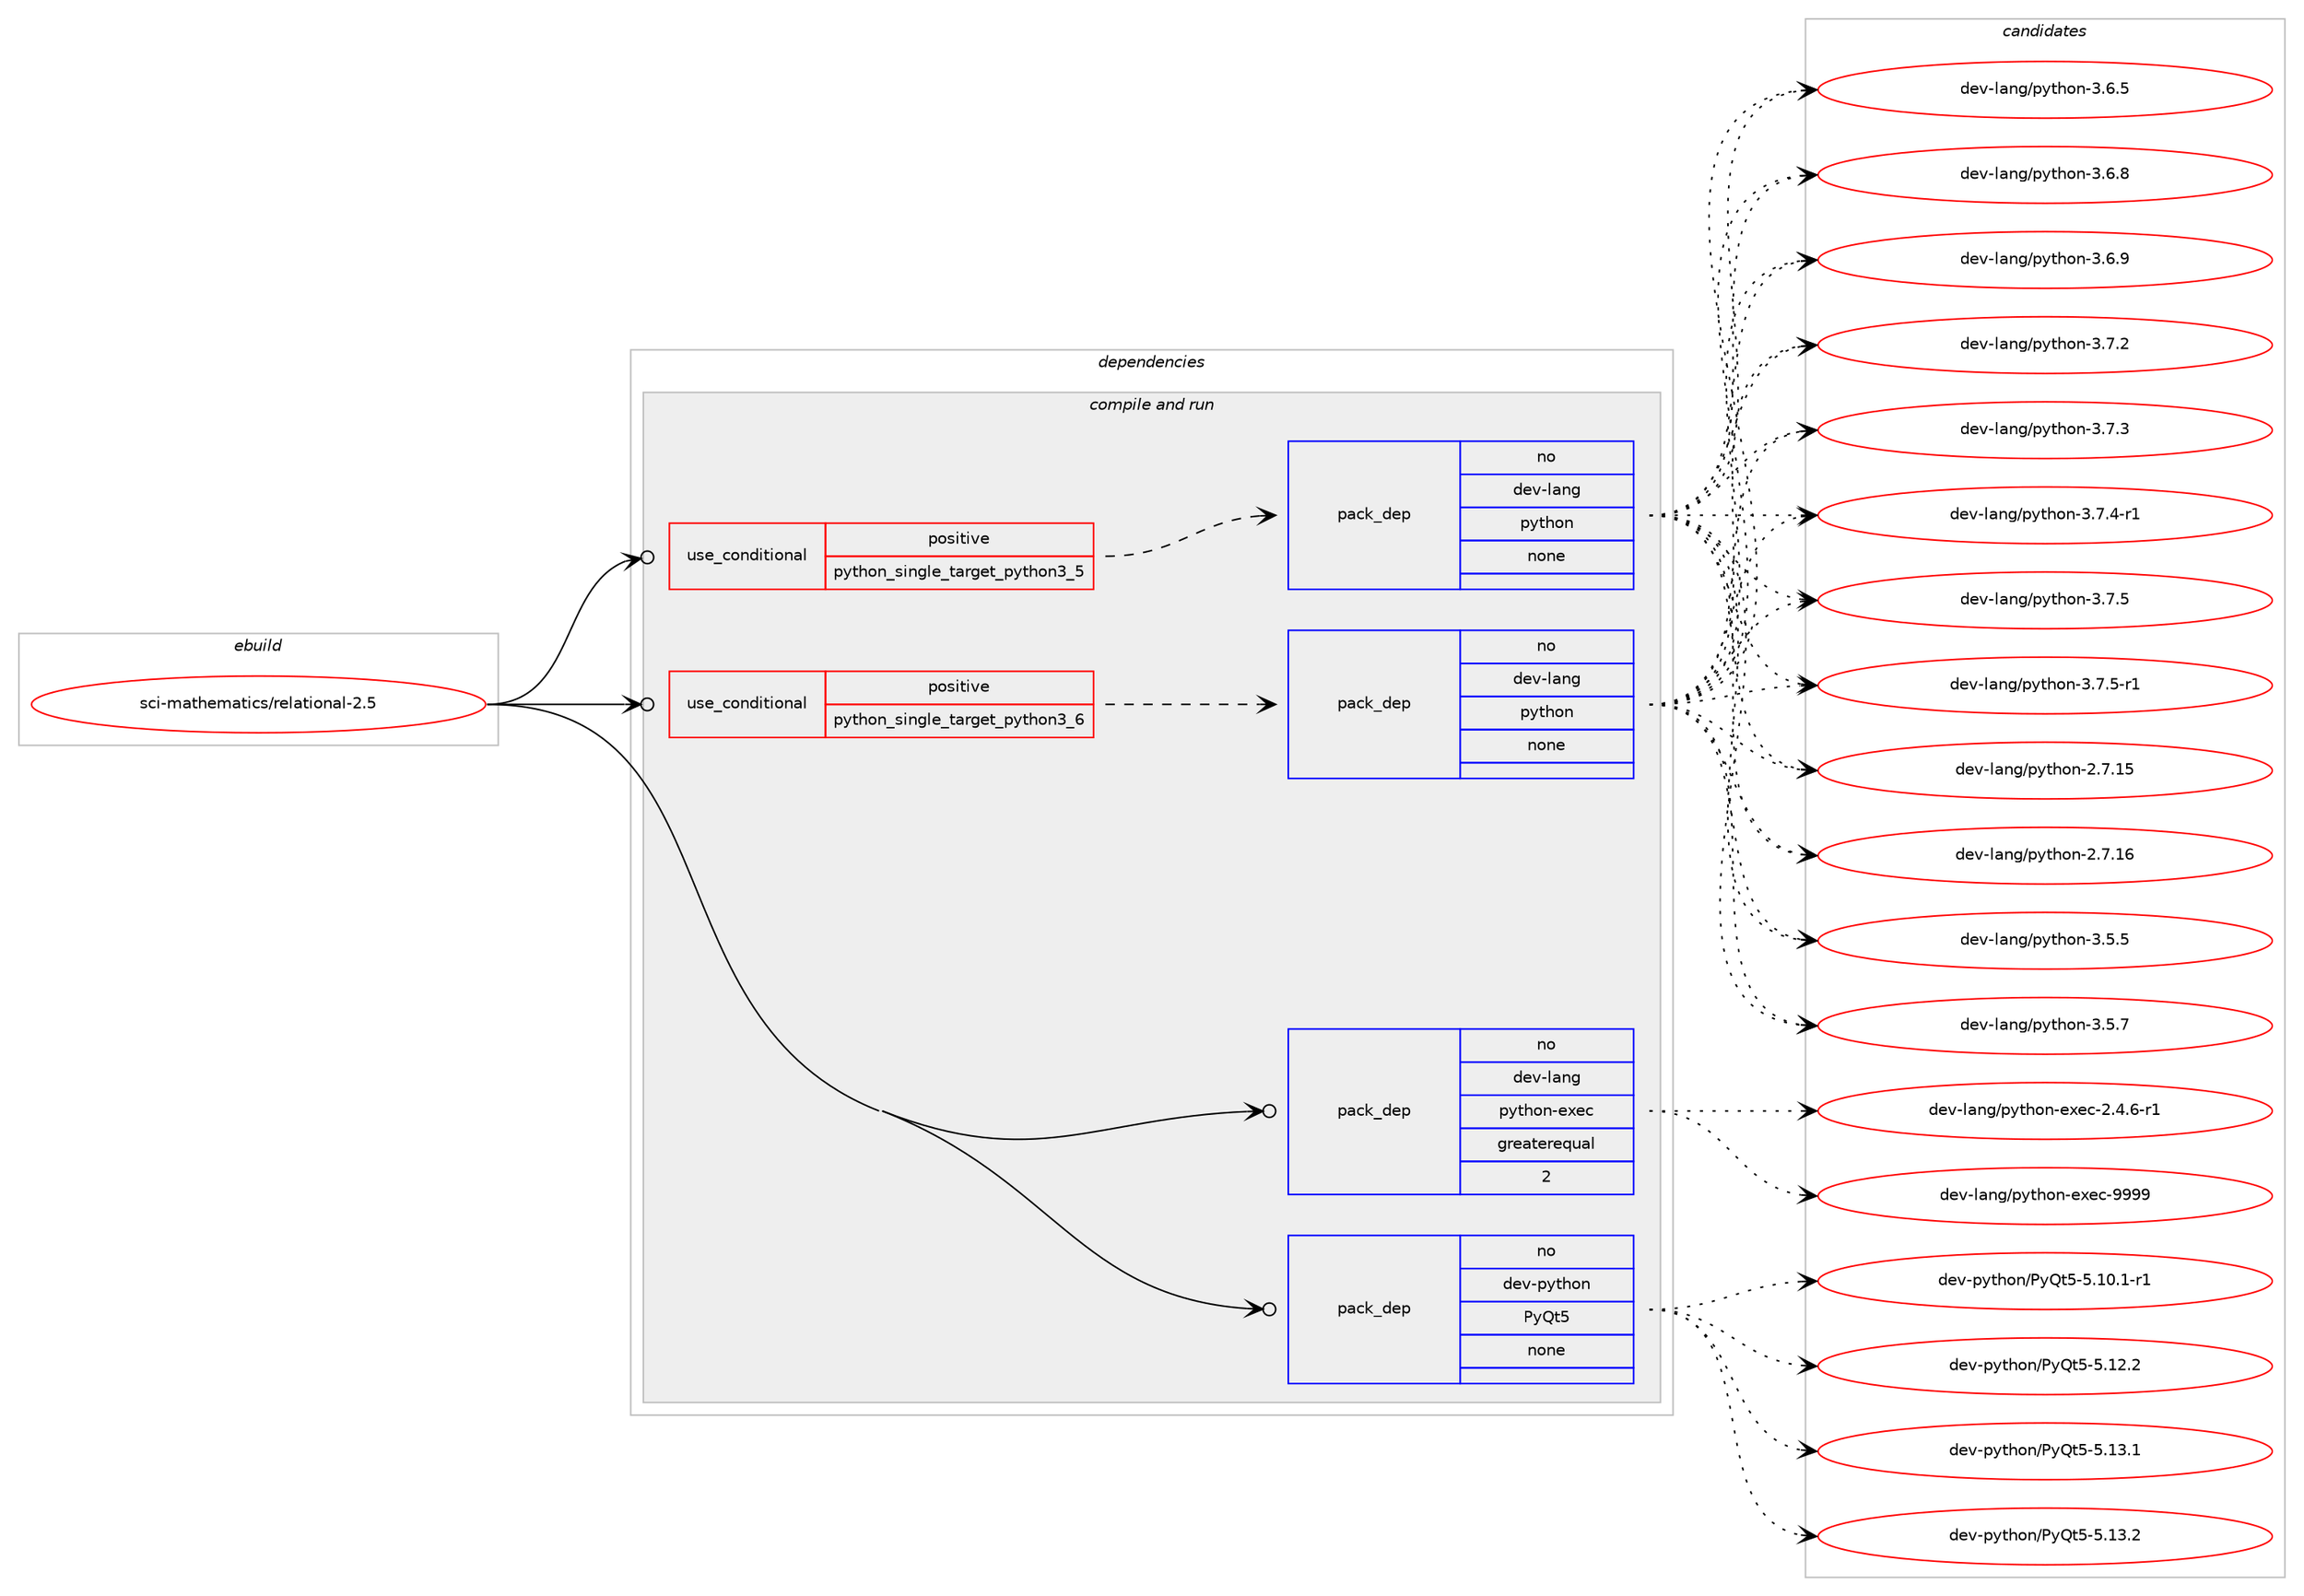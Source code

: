 digraph prolog {

# *************
# Graph options
# *************

newrank=true;
concentrate=true;
compound=true;
graph [rankdir=LR,fontname=Helvetica,fontsize=10,ranksep=1.5];#, ranksep=2.5, nodesep=0.2];
edge  [arrowhead=vee];
node  [fontname=Helvetica,fontsize=10];

# **********
# The ebuild
# **********

subgraph cluster_leftcol {
color=gray;
rank=same;
label=<<i>ebuild</i>>;
id [label="sci-mathematics/relational-2.5", color=red, width=4, href="../sci-mathematics/relational-2.5.svg"];
}

# ****************
# The dependencies
# ****************

subgraph cluster_midcol {
color=gray;
label=<<i>dependencies</i>>;
subgraph cluster_compile {
fillcolor="#eeeeee";
style=filled;
label=<<i>compile</i>>;
}
subgraph cluster_compileandrun {
fillcolor="#eeeeee";
style=filled;
label=<<i>compile and run</i>>;
subgraph cond209357 {
dependency862210 [label=<<TABLE BORDER="0" CELLBORDER="1" CELLSPACING="0" CELLPADDING="4"><TR><TD ROWSPAN="3" CELLPADDING="10">use_conditional</TD></TR><TR><TD>positive</TD></TR><TR><TD>python_single_target_python3_5</TD></TR></TABLE>>, shape=none, color=red];
subgraph pack637613 {
dependency862211 [label=<<TABLE BORDER="0" CELLBORDER="1" CELLSPACING="0" CELLPADDING="4" WIDTH="220"><TR><TD ROWSPAN="6" CELLPADDING="30">pack_dep</TD></TR><TR><TD WIDTH="110">no</TD></TR><TR><TD>dev-lang</TD></TR><TR><TD>python</TD></TR><TR><TD>none</TD></TR><TR><TD></TD></TR></TABLE>>, shape=none, color=blue];
}
dependency862210:e -> dependency862211:w [weight=20,style="dashed",arrowhead="vee"];
}
id:e -> dependency862210:w [weight=20,style="solid",arrowhead="odotvee"];
subgraph cond209358 {
dependency862212 [label=<<TABLE BORDER="0" CELLBORDER="1" CELLSPACING="0" CELLPADDING="4"><TR><TD ROWSPAN="3" CELLPADDING="10">use_conditional</TD></TR><TR><TD>positive</TD></TR><TR><TD>python_single_target_python3_6</TD></TR></TABLE>>, shape=none, color=red];
subgraph pack637614 {
dependency862213 [label=<<TABLE BORDER="0" CELLBORDER="1" CELLSPACING="0" CELLPADDING="4" WIDTH="220"><TR><TD ROWSPAN="6" CELLPADDING="30">pack_dep</TD></TR><TR><TD WIDTH="110">no</TD></TR><TR><TD>dev-lang</TD></TR><TR><TD>python</TD></TR><TR><TD>none</TD></TR><TR><TD></TD></TR></TABLE>>, shape=none, color=blue];
}
dependency862212:e -> dependency862213:w [weight=20,style="dashed",arrowhead="vee"];
}
id:e -> dependency862212:w [weight=20,style="solid",arrowhead="odotvee"];
subgraph pack637615 {
dependency862214 [label=<<TABLE BORDER="0" CELLBORDER="1" CELLSPACING="0" CELLPADDING="4" WIDTH="220"><TR><TD ROWSPAN="6" CELLPADDING="30">pack_dep</TD></TR><TR><TD WIDTH="110">no</TD></TR><TR><TD>dev-lang</TD></TR><TR><TD>python-exec</TD></TR><TR><TD>greaterequal</TD></TR><TR><TD>2</TD></TR></TABLE>>, shape=none, color=blue];
}
id:e -> dependency862214:w [weight=20,style="solid",arrowhead="odotvee"];
subgraph pack637616 {
dependency862215 [label=<<TABLE BORDER="0" CELLBORDER="1" CELLSPACING="0" CELLPADDING="4" WIDTH="220"><TR><TD ROWSPAN="6" CELLPADDING="30">pack_dep</TD></TR><TR><TD WIDTH="110">no</TD></TR><TR><TD>dev-python</TD></TR><TR><TD>PyQt5</TD></TR><TR><TD>none</TD></TR><TR><TD></TD></TR></TABLE>>, shape=none, color=blue];
}
id:e -> dependency862215:w [weight=20,style="solid",arrowhead="odotvee"];
}
subgraph cluster_run {
fillcolor="#eeeeee";
style=filled;
label=<<i>run</i>>;
}
}

# **************
# The candidates
# **************

subgraph cluster_choices {
rank=same;
color=gray;
label=<<i>candidates</i>>;

subgraph choice637613 {
color=black;
nodesep=1;
choice10010111845108971101034711212111610411111045504655464953 [label="dev-lang/python-2.7.15", color=red, width=4,href="../dev-lang/python-2.7.15.svg"];
choice10010111845108971101034711212111610411111045504655464954 [label="dev-lang/python-2.7.16", color=red, width=4,href="../dev-lang/python-2.7.16.svg"];
choice100101118451089711010347112121116104111110455146534653 [label="dev-lang/python-3.5.5", color=red, width=4,href="../dev-lang/python-3.5.5.svg"];
choice100101118451089711010347112121116104111110455146534655 [label="dev-lang/python-3.5.7", color=red, width=4,href="../dev-lang/python-3.5.7.svg"];
choice100101118451089711010347112121116104111110455146544653 [label="dev-lang/python-3.6.5", color=red, width=4,href="../dev-lang/python-3.6.5.svg"];
choice100101118451089711010347112121116104111110455146544656 [label="dev-lang/python-3.6.8", color=red, width=4,href="../dev-lang/python-3.6.8.svg"];
choice100101118451089711010347112121116104111110455146544657 [label="dev-lang/python-3.6.9", color=red, width=4,href="../dev-lang/python-3.6.9.svg"];
choice100101118451089711010347112121116104111110455146554650 [label="dev-lang/python-3.7.2", color=red, width=4,href="../dev-lang/python-3.7.2.svg"];
choice100101118451089711010347112121116104111110455146554651 [label="dev-lang/python-3.7.3", color=red, width=4,href="../dev-lang/python-3.7.3.svg"];
choice1001011184510897110103471121211161041111104551465546524511449 [label="dev-lang/python-3.7.4-r1", color=red, width=4,href="../dev-lang/python-3.7.4-r1.svg"];
choice100101118451089711010347112121116104111110455146554653 [label="dev-lang/python-3.7.5", color=red, width=4,href="../dev-lang/python-3.7.5.svg"];
choice1001011184510897110103471121211161041111104551465546534511449 [label="dev-lang/python-3.7.5-r1", color=red, width=4,href="../dev-lang/python-3.7.5-r1.svg"];
dependency862211:e -> choice10010111845108971101034711212111610411111045504655464953:w [style=dotted,weight="100"];
dependency862211:e -> choice10010111845108971101034711212111610411111045504655464954:w [style=dotted,weight="100"];
dependency862211:e -> choice100101118451089711010347112121116104111110455146534653:w [style=dotted,weight="100"];
dependency862211:e -> choice100101118451089711010347112121116104111110455146534655:w [style=dotted,weight="100"];
dependency862211:e -> choice100101118451089711010347112121116104111110455146544653:w [style=dotted,weight="100"];
dependency862211:e -> choice100101118451089711010347112121116104111110455146544656:w [style=dotted,weight="100"];
dependency862211:e -> choice100101118451089711010347112121116104111110455146544657:w [style=dotted,weight="100"];
dependency862211:e -> choice100101118451089711010347112121116104111110455146554650:w [style=dotted,weight="100"];
dependency862211:e -> choice100101118451089711010347112121116104111110455146554651:w [style=dotted,weight="100"];
dependency862211:e -> choice1001011184510897110103471121211161041111104551465546524511449:w [style=dotted,weight="100"];
dependency862211:e -> choice100101118451089711010347112121116104111110455146554653:w [style=dotted,weight="100"];
dependency862211:e -> choice1001011184510897110103471121211161041111104551465546534511449:w [style=dotted,weight="100"];
}
subgraph choice637614 {
color=black;
nodesep=1;
choice10010111845108971101034711212111610411111045504655464953 [label="dev-lang/python-2.7.15", color=red, width=4,href="../dev-lang/python-2.7.15.svg"];
choice10010111845108971101034711212111610411111045504655464954 [label="dev-lang/python-2.7.16", color=red, width=4,href="../dev-lang/python-2.7.16.svg"];
choice100101118451089711010347112121116104111110455146534653 [label="dev-lang/python-3.5.5", color=red, width=4,href="../dev-lang/python-3.5.5.svg"];
choice100101118451089711010347112121116104111110455146534655 [label="dev-lang/python-3.5.7", color=red, width=4,href="../dev-lang/python-3.5.7.svg"];
choice100101118451089711010347112121116104111110455146544653 [label="dev-lang/python-3.6.5", color=red, width=4,href="../dev-lang/python-3.6.5.svg"];
choice100101118451089711010347112121116104111110455146544656 [label="dev-lang/python-3.6.8", color=red, width=4,href="../dev-lang/python-3.6.8.svg"];
choice100101118451089711010347112121116104111110455146544657 [label="dev-lang/python-3.6.9", color=red, width=4,href="../dev-lang/python-3.6.9.svg"];
choice100101118451089711010347112121116104111110455146554650 [label="dev-lang/python-3.7.2", color=red, width=4,href="../dev-lang/python-3.7.2.svg"];
choice100101118451089711010347112121116104111110455146554651 [label="dev-lang/python-3.7.3", color=red, width=4,href="../dev-lang/python-3.7.3.svg"];
choice1001011184510897110103471121211161041111104551465546524511449 [label="dev-lang/python-3.7.4-r1", color=red, width=4,href="../dev-lang/python-3.7.4-r1.svg"];
choice100101118451089711010347112121116104111110455146554653 [label="dev-lang/python-3.7.5", color=red, width=4,href="../dev-lang/python-3.7.5.svg"];
choice1001011184510897110103471121211161041111104551465546534511449 [label="dev-lang/python-3.7.5-r1", color=red, width=4,href="../dev-lang/python-3.7.5-r1.svg"];
dependency862213:e -> choice10010111845108971101034711212111610411111045504655464953:w [style=dotted,weight="100"];
dependency862213:e -> choice10010111845108971101034711212111610411111045504655464954:w [style=dotted,weight="100"];
dependency862213:e -> choice100101118451089711010347112121116104111110455146534653:w [style=dotted,weight="100"];
dependency862213:e -> choice100101118451089711010347112121116104111110455146534655:w [style=dotted,weight="100"];
dependency862213:e -> choice100101118451089711010347112121116104111110455146544653:w [style=dotted,weight="100"];
dependency862213:e -> choice100101118451089711010347112121116104111110455146544656:w [style=dotted,weight="100"];
dependency862213:e -> choice100101118451089711010347112121116104111110455146544657:w [style=dotted,weight="100"];
dependency862213:e -> choice100101118451089711010347112121116104111110455146554650:w [style=dotted,weight="100"];
dependency862213:e -> choice100101118451089711010347112121116104111110455146554651:w [style=dotted,weight="100"];
dependency862213:e -> choice1001011184510897110103471121211161041111104551465546524511449:w [style=dotted,weight="100"];
dependency862213:e -> choice100101118451089711010347112121116104111110455146554653:w [style=dotted,weight="100"];
dependency862213:e -> choice1001011184510897110103471121211161041111104551465546534511449:w [style=dotted,weight="100"];
}
subgraph choice637615 {
color=black;
nodesep=1;
choice10010111845108971101034711212111610411111045101120101994550465246544511449 [label="dev-lang/python-exec-2.4.6-r1", color=red, width=4,href="../dev-lang/python-exec-2.4.6-r1.svg"];
choice10010111845108971101034711212111610411111045101120101994557575757 [label="dev-lang/python-exec-9999", color=red, width=4,href="../dev-lang/python-exec-9999.svg"];
dependency862214:e -> choice10010111845108971101034711212111610411111045101120101994550465246544511449:w [style=dotted,weight="100"];
dependency862214:e -> choice10010111845108971101034711212111610411111045101120101994557575757:w [style=dotted,weight="100"];
}
subgraph choice637616 {
color=black;
nodesep=1;
choice1001011184511212111610411111047801218111653455346494846494511449 [label="dev-python/PyQt5-5.10.1-r1", color=red, width=4,href="../dev-python/PyQt5-5.10.1-r1.svg"];
choice100101118451121211161041111104780121811165345534649504650 [label="dev-python/PyQt5-5.12.2", color=red, width=4,href="../dev-python/PyQt5-5.12.2.svg"];
choice100101118451121211161041111104780121811165345534649514649 [label="dev-python/PyQt5-5.13.1", color=red, width=4,href="../dev-python/PyQt5-5.13.1.svg"];
choice100101118451121211161041111104780121811165345534649514650 [label="dev-python/PyQt5-5.13.2", color=red, width=4,href="../dev-python/PyQt5-5.13.2.svg"];
dependency862215:e -> choice1001011184511212111610411111047801218111653455346494846494511449:w [style=dotted,weight="100"];
dependency862215:e -> choice100101118451121211161041111104780121811165345534649504650:w [style=dotted,weight="100"];
dependency862215:e -> choice100101118451121211161041111104780121811165345534649514649:w [style=dotted,weight="100"];
dependency862215:e -> choice100101118451121211161041111104780121811165345534649514650:w [style=dotted,weight="100"];
}
}

}
